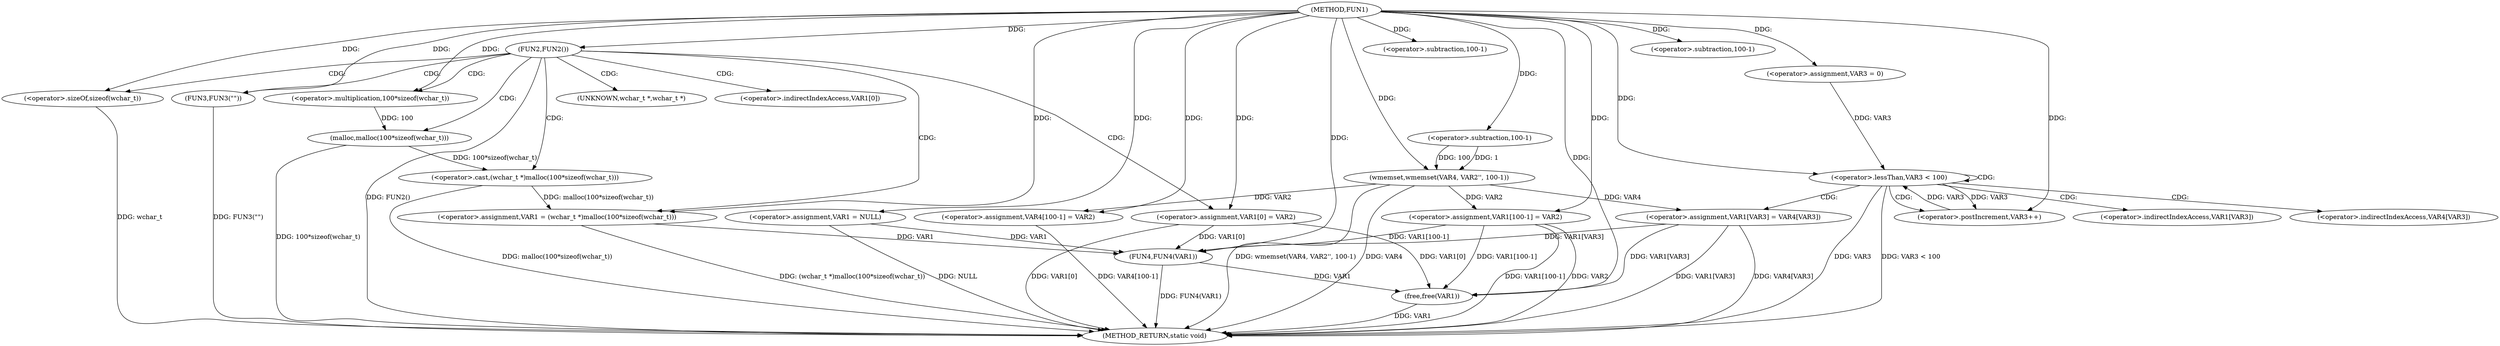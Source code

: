 digraph FUN1 {  
"1000100" [label = "(METHOD,FUN1)" ]
"1000171" [label = "(METHOD_RETURN,static void)" ]
"1000103" [label = "(<operator>.assignment,VAR1 = NULL)" ]
"1000107" [label = "(FUN2,FUN2())" ]
"1000109" [label = "(FUN3,FUN3(\"\"))" ]
"1000113" [label = "(<operator>.assignment,VAR1 = (wchar_t *)malloc(100*sizeof(wchar_t)))" ]
"1000115" [label = "(<operator>.cast,(wchar_t *)malloc(100*sizeof(wchar_t)))" ]
"1000117" [label = "(malloc,malloc(100*sizeof(wchar_t)))" ]
"1000118" [label = "(<operator>.multiplication,100*sizeof(wchar_t))" ]
"1000120" [label = "(<operator>.sizeOf,sizeof(wchar_t))" ]
"1000122" [label = "(<operator>.assignment,VAR1[0] = VAR2)" ]
"1000130" [label = "(wmemset,wmemset(VAR4, VAR2'', 100-1))" ]
"1000133" [label = "(<operator>.subtraction,100-1)" ]
"1000136" [label = "(<operator>.assignment,VAR4[100-1] = VAR2)" ]
"1000139" [label = "(<operator>.subtraction,100-1)" ]
"1000144" [label = "(<operator>.assignment,VAR3 = 0)" ]
"1000147" [label = "(<operator>.lessThan,VAR3 < 100)" ]
"1000150" [label = "(<operator>.postIncrement,VAR3++)" ]
"1000153" [label = "(<operator>.assignment,VAR1[VAR3] = VAR4[VAR3])" ]
"1000160" [label = "(<operator>.assignment,VAR1[100-1] = VAR2)" ]
"1000163" [label = "(<operator>.subtraction,100-1)" ]
"1000167" [label = "(FUN4,FUN4(VAR1))" ]
"1000169" [label = "(free,free(VAR1))" ]
"1000116" [label = "(UNKNOWN,wchar_t *,wchar_t *)" ]
"1000123" [label = "(<operator>.indirectIndexAccess,VAR1[0])" ]
"1000154" [label = "(<operator>.indirectIndexAccess,VAR1[VAR3])" ]
"1000157" [label = "(<operator>.indirectIndexAccess,VAR4[VAR3])" ]
  "1000115" -> "1000171"  [ label = "DDG: malloc(100*sizeof(wchar_t))"] 
  "1000130" -> "1000171"  [ label = "DDG: wmemset(VAR4, VAR2'', 100-1)"] 
  "1000107" -> "1000171"  [ label = "DDG: FUN2()"] 
  "1000153" -> "1000171"  [ label = "DDG: VAR4[VAR3]"] 
  "1000103" -> "1000171"  [ label = "DDG: NULL"] 
  "1000122" -> "1000171"  [ label = "DDG: VAR1[0]"] 
  "1000160" -> "1000171"  [ label = "DDG: VAR2"] 
  "1000147" -> "1000171"  [ label = "DDG: VAR3"] 
  "1000117" -> "1000171"  [ label = "DDG: 100*sizeof(wchar_t)"] 
  "1000153" -> "1000171"  [ label = "DDG: VAR1[VAR3]"] 
  "1000130" -> "1000171"  [ label = "DDG: VAR4"] 
  "1000167" -> "1000171"  [ label = "DDG: FUN4(VAR1)"] 
  "1000113" -> "1000171"  [ label = "DDG: (wchar_t *)malloc(100*sizeof(wchar_t))"] 
  "1000120" -> "1000171"  [ label = "DDG: wchar_t"] 
  "1000169" -> "1000171"  [ label = "DDG: VAR1"] 
  "1000147" -> "1000171"  [ label = "DDG: VAR3 < 100"] 
  "1000160" -> "1000171"  [ label = "DDG: VAR1[100-1]"] 
  "1000136" -> "1000171"  [ label = "DDG: VAR4[100-1]"] 
  "1000109" -> "1000171"  [ label = "DDG: FUN3(\"\")"] 
  "1000100" -> "1000103"  [ label = "DDG: "] 
  "1000100" -> "1000107"  [ label = "DDG: "] 
  "1000100" -> "1000109"  [ label = "DDG: "] 
  "1000115" -> "1000113"  [ label = "DDG: malloc(100*sizeof(wchar_t))"] 
  "1000100" -> "1000113"  [ label = "DDG: "] 
  "1000117" -> "1000115"  [ label = "DDG: 100*sizeof(wchar_t)"] 
  "1000118" -> "1000117"  [ label = "DDG: 100"] 
  "1000100" -> "1000118"  [ label = "DDG: "] 
  "1000100" -> "1000120"  [ label = "DDG: "] 
  "1000100" -> "1000122"  [ label = "DDG: "] 
  "1000100" -> "1000130"  [ label = "DDG: "] 
  "1000133" -> "1000130"  [ label = "DDG: 100"] 
  "1000133" -> "1000130"  [ label = "DDG: 1"] 
  "1000100" -> "1000133"  [ label = "DDG: "] 
  "1000130" -> "1000136"  [ label = "DDG: VAR2"] 
  "1000100" -> "1000136"  [ label = "DDG: "] 
  "1000100" -> "1000139"  [ label = "DDG: "] 
  "1000100" -> "1000144"  [ label = "DDG: "] 
  "1000150" -> "1000147"  [ label = "DDG: VAR3"] 
  "1000144" -> "1000147"  [ label = "DDG: VAR3"] 
  "1000100" -> "1000147"  [ label = "DDG: "] 
  "1000147" -> "1000150"  [ label = "DDG: VAR3"] 
  "1000100" -> "1000150"  [ label = "DDG: "] 
  "1000130" -> "1000153"  [ label = "DDG: VAR4"] 
  "1000100" -> "1000160"  [ label = "DDG: "] 
  "1000130" -> "1000160"  [ label = "DDG: VAR2"] 
  "1000100" -> "1000163"  [ label = "DDG: "] 
  "1000103" -> "1000167"  [ label = "DDG: VAR1"] 
  "1000113" -> "1000167"  [ label = "DDG: VAR1"] 
  "1000122" -> "1000167"  [ label = "DDG: VAR1[0]"] 
  "1000153" -> "1000167"  [ label = "DDG: VAR1[VAR3]"] 
  "1000160" -> "1000167"  [ label = "DDG: VAR1[100-1]"] 
  "1000100" -> "1000167"  [ label = "DDG: "] 
  "1000167" -> "1000169"  [ label = "DDG: VAR1"] 
  "1000122" -> "1000169"  [ label = "DDG: VAR1[0]"] 
  "1000153" -> "1000169"  [ label = "DDG: VAR1[VAR3]"] 
  "1000160" -> "1000169"  [ label = "DDG: VAR1[100-1]"] 
  "1000100" -> "1000169"  [ label = "DDG: "] 
  "1000107" -> "1000116"  [ label = "CDG: "] 
  "1000107" -> "1000120"  [ label = "CDG: "] 
  "1000107" -> "1000117"  [ label = "CDG: "] 
  "1000107" -> "1000113"  [ label = "CDG: "] 
  "1000107" -> "1000109"  [ label = "CDG: "] 
  "1000107" -> "1000123"  [ label = "CDG: "] 
  "1000107" -> "1000115"  [ label = "CDG: "] 
  "1000107" -> "1000118"  [ label = "CDG: "] 
  "1000107" -> "1000122"  [ label = "CDG: "] 
  "1000147" -> "1000153"  [ label = "CDG: "] 
  "1000147" -> "1000154"  [ label = "CDG: "] 
  "1000147" -> "1000147"  [ label = "CDG: "] 
  "1000147" -> "1000150"  [ label = "CDG: "] 
  "1000147" -> "1000157"  [ label = "CDG: "] 
}
